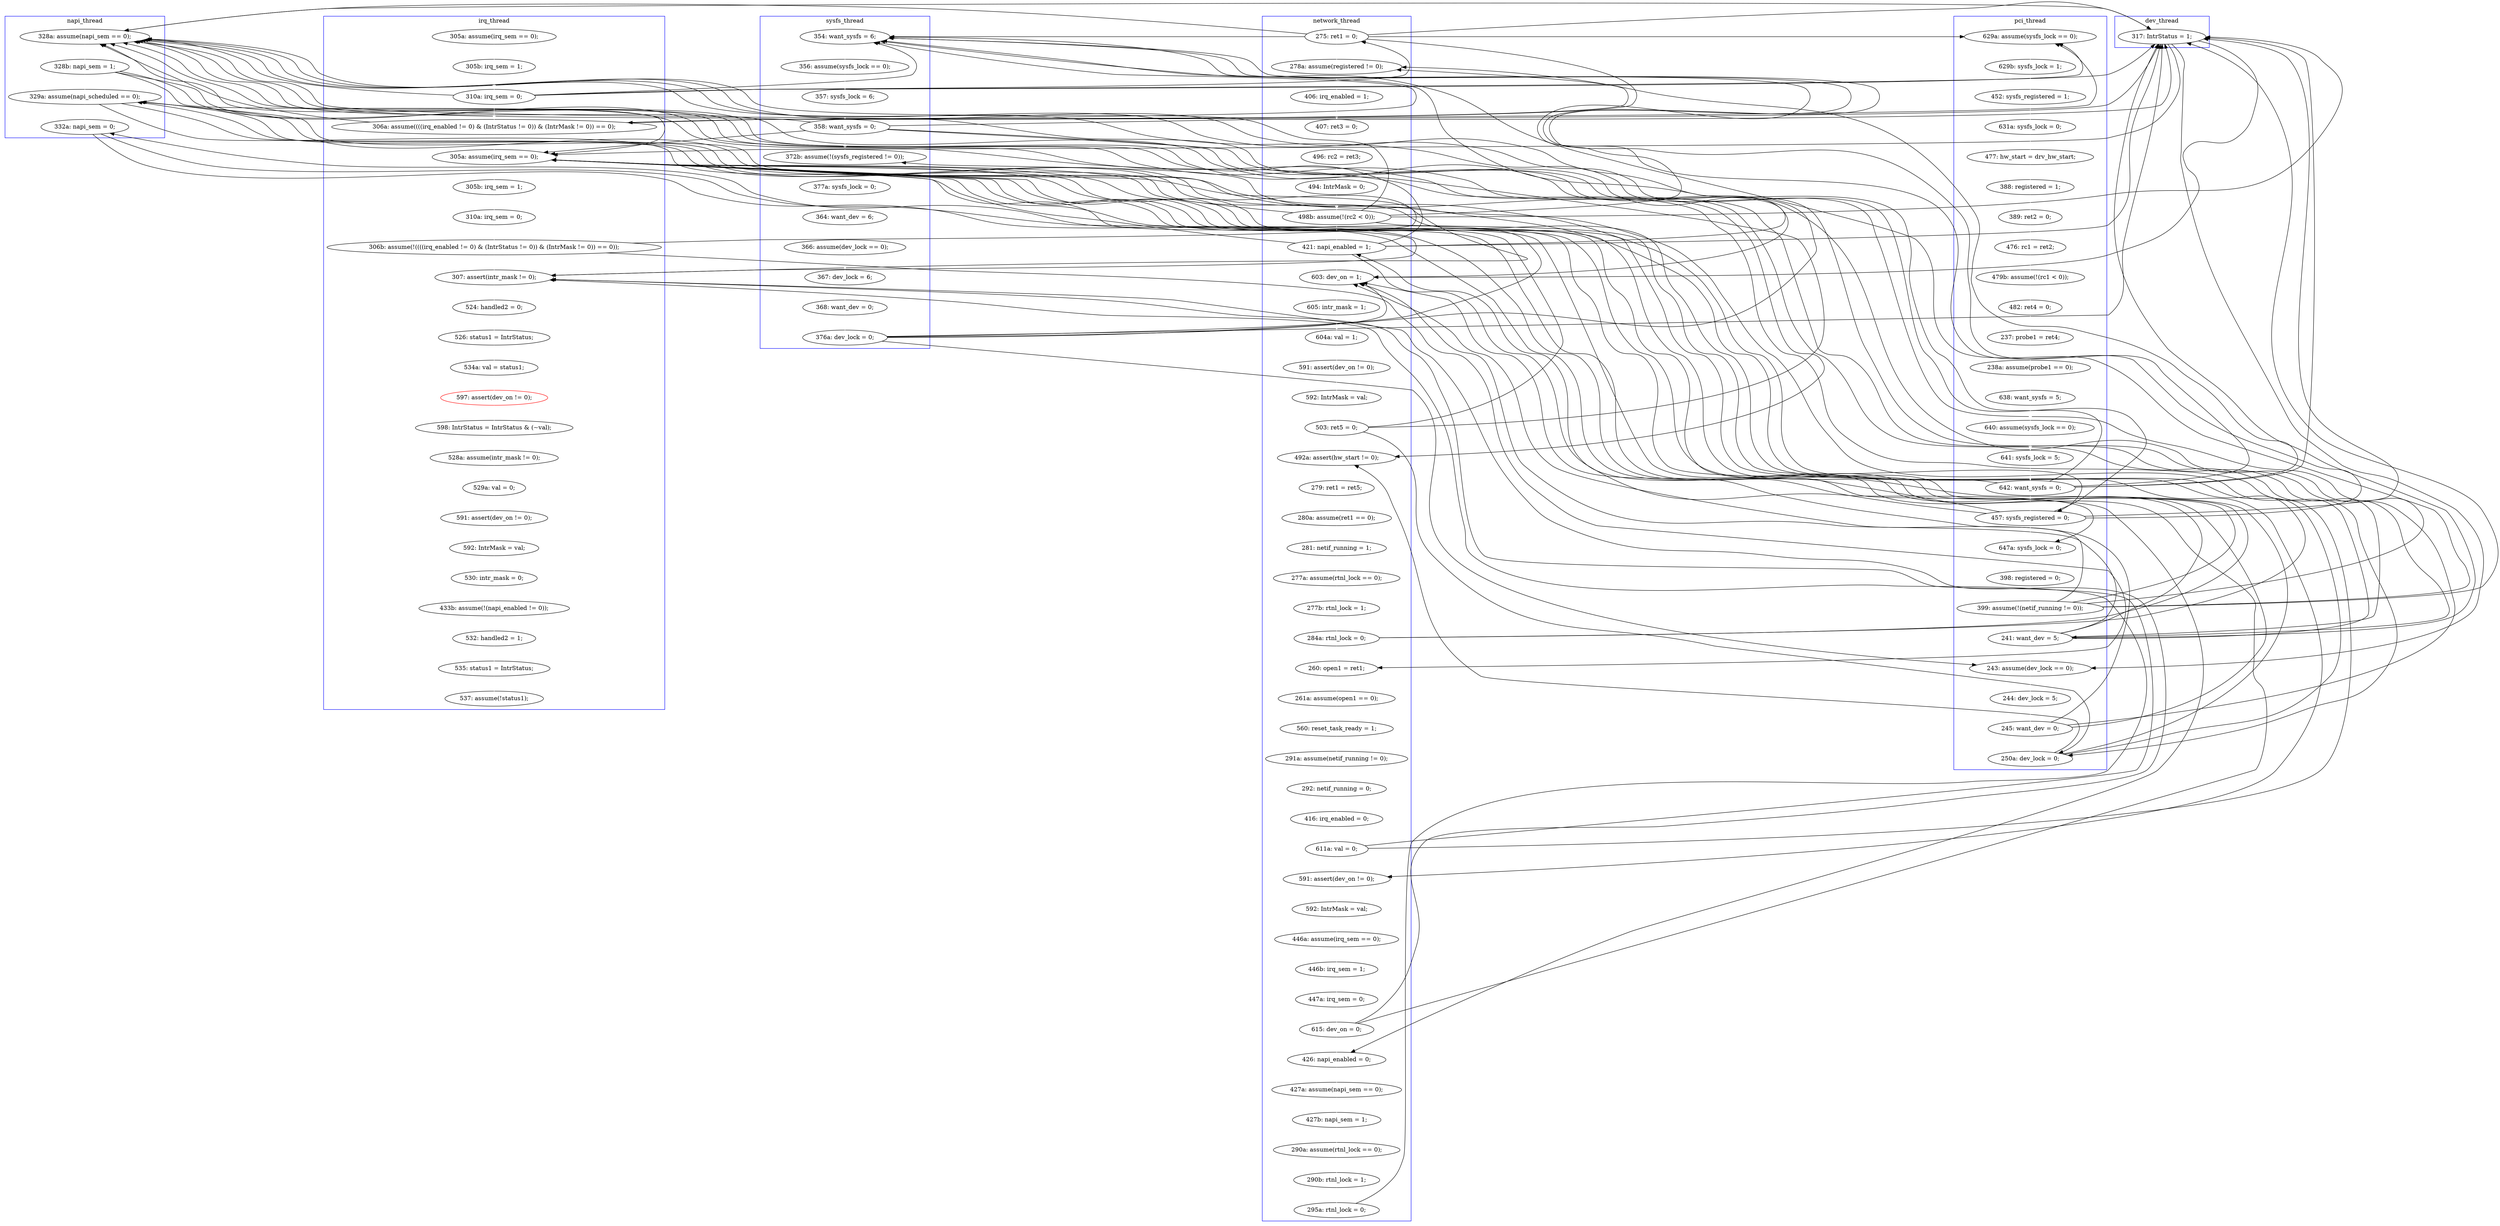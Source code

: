 digraph Counterexample {
	204 -> 205 [color = white, style = solid]
	125 -> 126 [color = black, style = solid, constraint = false]
	99 -> 100 [color = white, style = solid]
	41 -> 119 [color = black, style = solid, constraint = false]
	74 -> 77 [color = white, style = solid]
	109 -> 110 [color = black, style = solid, constraint = false]
	153 -> 154 [color = black, style = solid, constraint = false]
	109 -> 167 [color = black, style = solid, constraint = false]
	134 -> 139 [color = black, style = solid, constraint = false]
	88 -> 98 [color = white, style = solid]
	123 -> 154 [color = black, style = solid, constraint = false]
	110 -> 114 [color = white, style = solid]
	141 -> 167 [color = black, style = solid, constraint = false]
	213 -> 214 [color = white, style = solid]
	167 -> 168 [color = white, style = solid]
	154 -> 155 [color = white, style = solid]
	137 -> 139 [color = black, style = solid, constraint = false]
	247 -> 248 [color = white, style = solid]
	125 -> 167 [color = black, style = solid, constraint = false]
	196 -> 198 [color = black, style = solid, constraint = false]
	133 -> 134 [color = white, style = solid]
	150 -> 153 [color = white, style = solid]
	153 -> 158 [color = white, style = solid]
	128 -> 131 [color = white, style = solid]
	68 -> 69 [color = white, style = solid]
	35 -> 137 [color = black, style = solid, constraint = false]
	122 -> 123 [color = white, style = solid]
	146 -> 147 [color = white, style = solid]
	38 -> 137 [color = black, style = solid, constraint = false]
	134 -> 137 [color = black, style = solid, constraint = false]
	38 -> 41 [color = black, style = solid, constraint = false]
	115 -> 145 [color = black, style = solid, constraint = false]
	166 -> 196 [color = black, style = solid, constraint = false]
	119 -> 121 [color = white, style = solid]
	127 -> 128 [color = white, style = solid]
	106 -> 167 [color = black, style = solid, constraint = false]
	155 -> 157 [color = black, style = solid, constraint = false]
	159 -> 162 [color = white, style = solid]
	72 -> 73 [color = white, style = solid]
	153 -> 157 [color = black, style = solid, constraint = false]
	155 -> 196 [color = white, style = solid]
	106 -> 110 [color = white, style = solid]
	98 -> 99 [color = white, style = solid]
	115 -> 137 [color = black, style = solid, constraint = false]
	38 -> 88 [color = white, style = solid]
	86 -> 154 [color = black, style = solid, constraint = false]
	157 -> 167 [color = black, style = solid, constraint = false]
	134 -> 145 [color = black, style = solid, constraint = false]
	254 -> 256 [color = white, style = solid]
	125 -> 139 [color = white, style = solid]
	104 -> 106 [color = black, style = solid, constraint = false]
	123 -> 145 [color = black, style = solid, constraint = false]
	104 -> 109 [color = white, style = solid]
	134 -> 154 [color = black, style = solid, constraint = false]
	109 -> 154 [color = black, style = solid, constraint = false]
	125 -> 137 [color = black, style = solid, constraint = false]
	256 -> 257 [color = white, style = solid]
	115 -> 119 [color = black, style = solid, constraint = false]
	131 -> 132 [color = white, style = solid]
	250 -> 254 [color = white, style = solid]
	153 -> 167 [color = black, style = solid, constraint = false]
	240 -> 243 [color = white, style = solid]
	248 -> 250 [color = white, style = solid]
	35 -> 41 [color = white, style = solid]
	199 -> 203 [color = white, style = solid]
	104 -> 137 [color = black, style = solid, constraint = false]
	149 -> 150 [color = white, style = solid]
	140 -> 141 [color = white, style = solid]
	104 -> 154 [color = black, style = solid, constraint = false]
	166 -> 167 [color = black, style = solid, constraint = false]
	145 -> 146 [color = white, style = solid]
	100 -> 102 [color = white, style = solid]
	55 -> 58 [color = white, style = solid]
	168 -> 169 [color = white, style = solid]
	106 -> 137 [color = black, style = solid, constraint = false]
	257 -> 270 [color = white, style = solid]
	38 -> 54 [color = black, style = solid, constraint = false]
	35 -> 154 [color = black, style = solid, constraint = false]
	141 -> 154 [color = black, style = solid, constraint = false]
	86 -> 88 [color = black, style = solid, constraint = false]
	139 -> 140 [color = white, style = solid]
	38 -> 154 [color = black, style = solid, constraint = false]
	106 -> 119 [color = black, style = solid, constraint = false]
	163 -> 164 [color = white, style = solid]
	165 -> 166 [color = white, style = solid]
	235 -> 237 [color = white, style = solid]
	219 -> 220 [color = white, style = solid]
	209 -> 227 [color = black, style = solid, constraint = false]
	171 -> 173 [color = black, style = solid, constraint = false]
	155 -> 158 [color = black, style = solid, constraint = false]
	67 -> 68 [color = white, style = solid]
	186 -> 191 [color = white, style = solid]
	86 -> 106 [color = white, style = solid]
	239 -> 240 [color = white, style = solid]
	86 -> 119 [color = black, style = solid, constraint = false]
	195 -> 227 [color = black, style = solid, constraint = false]
	171 -> 227 [color = white, style = solid]
	155 -> 167 [color = black, style = solid, constraint = false]
	157 -> 158 [color = black, style = solid, constraint = false]
	209 -> 213 [color = black, style = solid, constraint = false]
	195 -> 196 [color = black, style = solid, constraint = false]
	104 -> 119 [color = black, style = solid, constraint = false]
	41 -> 154 [color = black, style = solid, constraint = false]
	141 -> 145 [color = black, style = solid, constraint = false]
	106 -> 154 [color = black, style = solid, constraint = false]
	137 -> 154 [color = black, style = solid, constraint = false]
	196 -> 209 [color = white, style = solid]
	35 -> 54 [color = black, style = solid, constraint = false]
	137 -> 167 [color = black, style = solid, constraint = false]
	62 -> 67 [color = white, style = solid]
	114 -> 115 [color = white, style = solid]
	207 -> 213 [color = white, style = solid]
	106 -> 109 [color = black, style = solid, constraint = false]
	28 -> 29 [color = white, style = solid]
	60 -> 62 [color = white, style = solid]
	77 -> 83 [color = white, style = solid]
	86 -> 167 [color = black, style = solid, constraint = false]
	85 -> 86 [color = white, style = solid]
	137 -> 145 [color = black, style = solid, constraint = false]
	35 -> 119 [color = black, style = solid, constraint = false]
	245 -> 247 [color = white, style = solid]
	73 -> 74 [color = white, style = solid]
	191 -> 195 [color = white, style = solid]
	162 -> 163 [color = white, style = solid]
	86 -> 137 [color = black, style = solid, constraint = false]
	83 -> 84 [color = white, style = solid]
	123 -> 126 [color = white, style = solid]
	147 -> 149 [color = white, style = solid]
	35 -> 38 [color = black, style = solid, constraint = false]
	109 -> 119 [color = black, style = solid, constraint = false]
	104 -> 167 [color = black, style = solid, constraint = false]
	207 -> 209 [color = black, style = solid, constraint = false]
	205 -> 207 [color = white, style = solid]
	54 -> 55 [color = white, style = solid]
	141 -> 157 [color = white, style = solid]
	215 -> 218 [color = white, style = solid]
	158 -> 159 [color = white, style = solid]
	195 -> 198 [color = white, style = solid]
	243 -> 245 [color = white, style = solid]
	132 -> 133 [color = white, style = solid]
	220 -> 227 [color = black, style = solid, constraint = false]
	115 -> 167 [color = black, style = solid, constraint = false]
	171 -> 196 [color = black, style = solid, constraint = false]
	123 -> 167 [color = black, style = solid, constraint = false]
	69 -> 72 [color = white, style = solid]
	125 -> 154 [color = black, style = solid, constraint = false]
	173 -> 176 [color = white, style = solid]
	123 -> 137 [color = black, style = solid, constraint = false]
	126 -> 127 [color = white, style = solid]
	218 -> 219 [color = white, style = solid]
	115 -> 154 [color = black, style = solid, constraint = false]
	84 -> 85 [color = white, style = solid]
	227 -> 234 [color = white, style = solid]
	169 -> 171 [color = white, style = solid]
	196 -> 227 [color = black, style = solid, constraint = false]
	109 -> 137 [color = black, style = solid, constraint = false]
	157 -> 196 [color = black, style = solid, constraint = false]
	41 -> 54 [color = black, style = solid, constraint = false]
	125 -> 145 [color = black, style = solid, constraint = false]
	164 -> 165 [color = white, style = solid]
	123 -> 125 [color = black, style = solid, constraint = false]
	115 -> 125 [color = white, style = solid]
	185 -> 186 [color = white, style = solid]
	234 -> 235 [color = white, style = solid]
	41 -> 137 [color = black, style = solid, constraint = false]
	41 -> 167 [color = white, style = solid]
	134 -> 167 [color = black, style = solid, constraint = false]
	38 -> 119 [color = black, style = solid, constraint = false]
	121 -> 122 [color = white, style = solid]
	102 -> 104 [color = white, style = solid]
	58 -> 60 [color = white, style = solid]
	207 -> 227 [color = black, style = solid, constraint = false]
	29 -> 35 [color = white, style = solid]
	176 -> 180 [color = white, style = solid]
	109 -> 145 [color = white, style = solid]
	166 -> 173 [color = white, style = solid]
	198 -> 199 [color = white, style = solid]
	214 -> 215 [color = white, style = solid]
	237 -> 239 [color = white, style = solid]
	41 -> 88 [color = black, style = solid, constraint = false]
	180 -> 185 [color = white, style = solid]
	203 -> 204 [color = white, style = solid]
	subgraph cluster7 {
		label = dev_thread
		color = blue
		137  [label = "317: IntrStatus = 1;"]
	}
	subgraph cluster4 {
		label = napi_thread
		color = blue
		196  [label = "329a: assume(napi_scheduled == 0);"]
		209  [label = "332a: napi_sem = 0;"]
		154  [label = "328a: assume(napi_sem == 0);"]
		155  [label = "328b: napi_sem = 1;"]
	}
	subgraph cluster3 {
		label = irq_thread
		color = blue
		169  [label = "310a: irq_sem = 0;"]
		248  [label = "592: IntrMask = val;"]
		234  [label = "524: handled2 = 0;"]
		270  [label = "537: assume(!status1);"]
		28  [label = "305a: assume(irq_sem == 0);"]
		257  [label = "535: status1 = IntrStatus;"]
		237  [label = "534a: val = status1;"]
		29  [label = "305b: irq_sem = 1;"]
		243  [label = "528a: assume(intr_mask != 0);"]
		247  [label = "591: assert(dev_on != 0);"]
		239  [label = "597: assert(dev_on != 0);", color = red]
		171  [label = "306b: assume(!((((irq_enabled != 0) & (IntrStatus != 0)) & (IntrMask != 0)) == 0));"]
		41  [label = "306a: assume((((irq_enabled != 0) & (IntrStatus != 0)) & (IntrMask != 0)) == 0);"]
		235  [label = "526: status1 = IntrStatus;"]
		35  [label = "310a: irq_sem = 0;"]
		167  [label = "305a: assume(irq_sem == 0);"]
		245  [label = "529a: val = 0;"]
		168  [label = "305b: irq_sem = 1;"]
		250  [label = "530: intr_mask = 0;"]
		256  [label = "532: handled2 = 1;"]
		240  [label = "598: IntrStatus = IntrStatus & (~val);"]
		254  [label = "433b: assume(!(napi_enabled != 0));"]
		227  [label = "307: assert(intr_mask != 0);"]
	}
	subgraph cluster6 {
		label = sysfs_thread
		color = blue
		132  [label = "367: dev_lock = 6;"]
		126  [label = "372b: assume(!(sysfs_registered != 0));"]
		119  [label = "354: want_sysfs = 6;"]
		134  [label = "376a: dev_lock = 0;"]
		121  [label = "356: assume(sysfs_lock == 0);"]
		122  [label = "357: sysfs_lock = 6;"]
		127  [label = "377a: sysfs_lock = 0;"]
		123  [label = "358: want_sysfs = 0;"]
		128  [label = "364: want_dev = 6;"]
		131  [label = "366: assume(dev_lock == 0);"]
		133  [label = "368: want_dev = 0;"]
	}
	subgraph cluster2 {
		label = network_thread
		color = blue
		166  [label = "284a: rtnl_lock = 0;"]
		100  [label = "496: rc2 = ret3;"]
		150  [label = "592: IntrMask = val;"]
		109  [label = "421: napi_enabled = 1;"]
		205  [label = "447a: irq_sem = 0;"]
		146  [label = "605: intr_mask = 1;"]
		159  [label = "279: ret1 = ret5;"]
		199  [label = "592: IntrMask = val;"]
		104  [label = "498b: assume(!(rc2 < 0));"]
		38  [label = "275: ret1 = 0;"]
		215  [label = "427b: napi_sem = 1;"]
		213  [label = "426: napi_enabled = 0;"]
		158  [label = "492a: assert(hw_start != 0);"]
		218  [label = "290a: assume(rtnl_lock == 0);"]
		163  [label = "281: netif_running = 1;"]
		173  [label = "260: open1 = ret1;"]
		88  [label = "278a: assume(registered != 0);"]
		162  [label = "280a: assume(ret1 == 0);"]
		195  [label = "611a: val = 0;"]
		204  [label = "446b: irq_sem = 1;"]
		145  [label = "603: dev_on = 1;"]
		207  [label = "615: dev_on = 0;"]
		149  [label = "591: assert(dev_on != 0);"]
		214  [label = "427a: assume(napi_sem == 0);"]
		99  [label = "407: ret3 = 0;"]
		186  [label = "292: netif_running = 0;"]
		176  [label = "261a: assume(open1 == 0);"]
		198  [label = "591: assert(dev_on != 0);"]
		180  [label = "560: reset_task_ready = 1;"]
		164  [label = "277a: assume(rtnl_lock == 0);"]
		219  [label = "290b: rtnl_lock = 1;"]
		185  [label = "291a: assume(netif_running != 0);"]
		102  [label = "494: IntrMask = 0;"]
		191  [label = "416: irq_enabled = 0;"]
		153  [label = "503: ret5 = 0;"]
		203  [label = "446a: assume(irq_sem == 0);"]
		147  [label = "604a: val = 1;"]
		98  [label = "406: irq_enabled = 1;"]
		165  [label = "277b: rtnl_lock = 1;"]
		220  [label = "295a: rtnl_lock = 0;"]
	}
	subgraph cluster1 {
		label = pci_thread
		color = blue
		85  [label = "641: sysfs_lock = 5;"]
		73  [label = "482: ret4 = 0;"]
		140  [label = "244: dev_lock = 5;"]
		55  [label = "629b: sysfs_lock = 1;"]
		141  [label = "245: want_dev = 0;"]
		84  [label = "640: assume(sysfs_lock == 0);"]
		68  [label = "389: ret2 = 0;"]
		60  [label = "631a: sysfs_lock = 0;"]
		77  [label = "238a: assume(probe1 == 0);"]
		114  [label = "398: registered = 0;"]
		58  [label = "452: sysfs_registered = 1;"]
		54  [label = "629a: assume(sysfs_lock == 0);"]
		62  [label = "477: hw_start = drv_hw_start;"]
		106  [label = "457: sysfs_registered = 0;"]
		115  [label = "399: assume(!(netif_running != 0));"]
		74  [label = "237: probe1 = ret4;"]
		83  [label = "638: want_sysfs = 5;"]
		139  [label = "243: assume(dev_lock == 0);"]
		110  [label = "647a: sysfs_lock = 0;"]
		72  [label = "479b: assume(!(rc1 < 0));"]
		125  [label = "241: want_dev = 5;"]
		86  [label = "642: want_sysfs = 0;"]
		157  [label = "250a: dev_lock = 0;"]
		69  [label = "476: rc1 = ret2;"]
		67  [label = "388: registered = 1;"]
	}
}